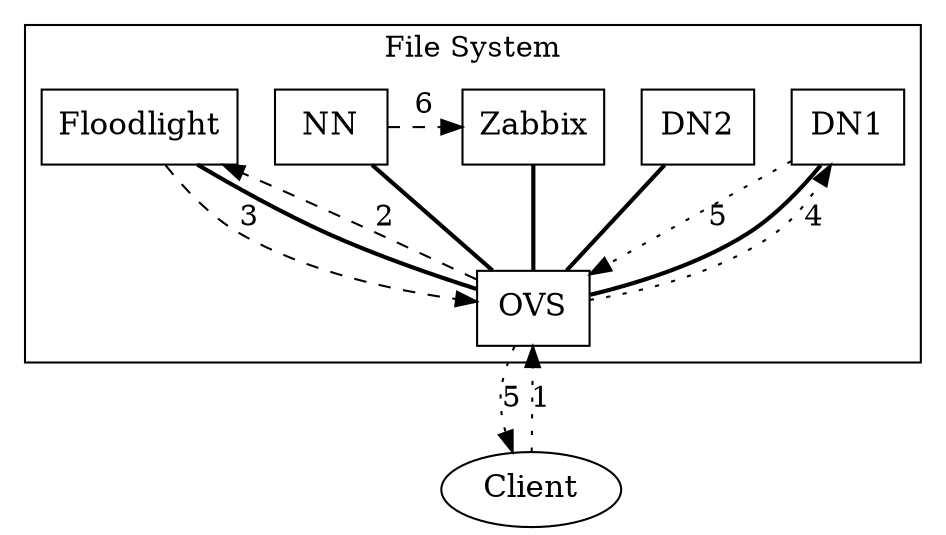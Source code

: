 digraph{

    subgraph cluster_0 {
        node[fontsize=15, shape = box];
        {rank = same; Zabbix; DN1; DN2; NN; Floodlight}
        edge [dir=none, style=bold]
        OVS;
        Zabbix;
        DN1;
        DN2;
        NN;
        Floodlight;
        OVS -> Zabbix;
        OVS -> DN1
        OVS -> DN2
        OVS -> NN
        OVS -> Floodlight
        label = "File System"
    }

     subgraph connection1 {
        node[fontsize=15];
        Client;
        edge [style=dashed]
        OVS -> Floodlight [label= "2"]
        Floodlight ->OVS [label = "3"]
         NN -> Zabbix [label = "6"]
    }

     subgraph connection2 {
        edge [style=dotted]
        Client -> OVS  [label= "1"]
        OVS -> DN1 [label = "4"]
        OVS -> Client [label= "5"]
        DN1 -> OVS  [label = "5"]
       
    }
   

}
